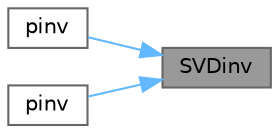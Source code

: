 digraph "SVDinv"
{
 // LATEX_PDF_SIZE
  bgcolor="transparent";
  edge [fontname=Helvetica,fontsize=10,labelfontname=Helvetica,labelfontsize=10];
  node [fontname=Helvetica,fontsize=10,shape=box,height=0.2,width=0.4];
  rankdir="RL";
  Node1 [id="Node000001",label="SVDinv",height=0.2,width=0.4,color="gray40", fillcolor="grey60", style="filled", fontcolor="black",tooltip=" "];
  Node1 -> Node2 [id="edge1_Node000001_Node000002",dir="back",color="steelblue1",style="solid",tooltip=" "];
  Node2 [id="Node000002",label="pinv",height=0.2,width=0.4,color="grey40", fillcolor="white", style="filled",URL="$namespaceFoam.html#a23936ab09ea0b96aad06cc02563919ff",tooltip=" "];
  Node1 -> Node3 [id="edge2_Node000001_Node000003",dir="back",color="steelblue1",style="solid",tooltip=" "];
  Node3 [id="Node000003",label="pinv",height=0.2,width=0.4,color="grey40", fillcolor="white", style="filled",URL="$namespaceFoam.html#ad9cbac69056784b0d0c4584ce9665a7c",tooltip=" "];
}
